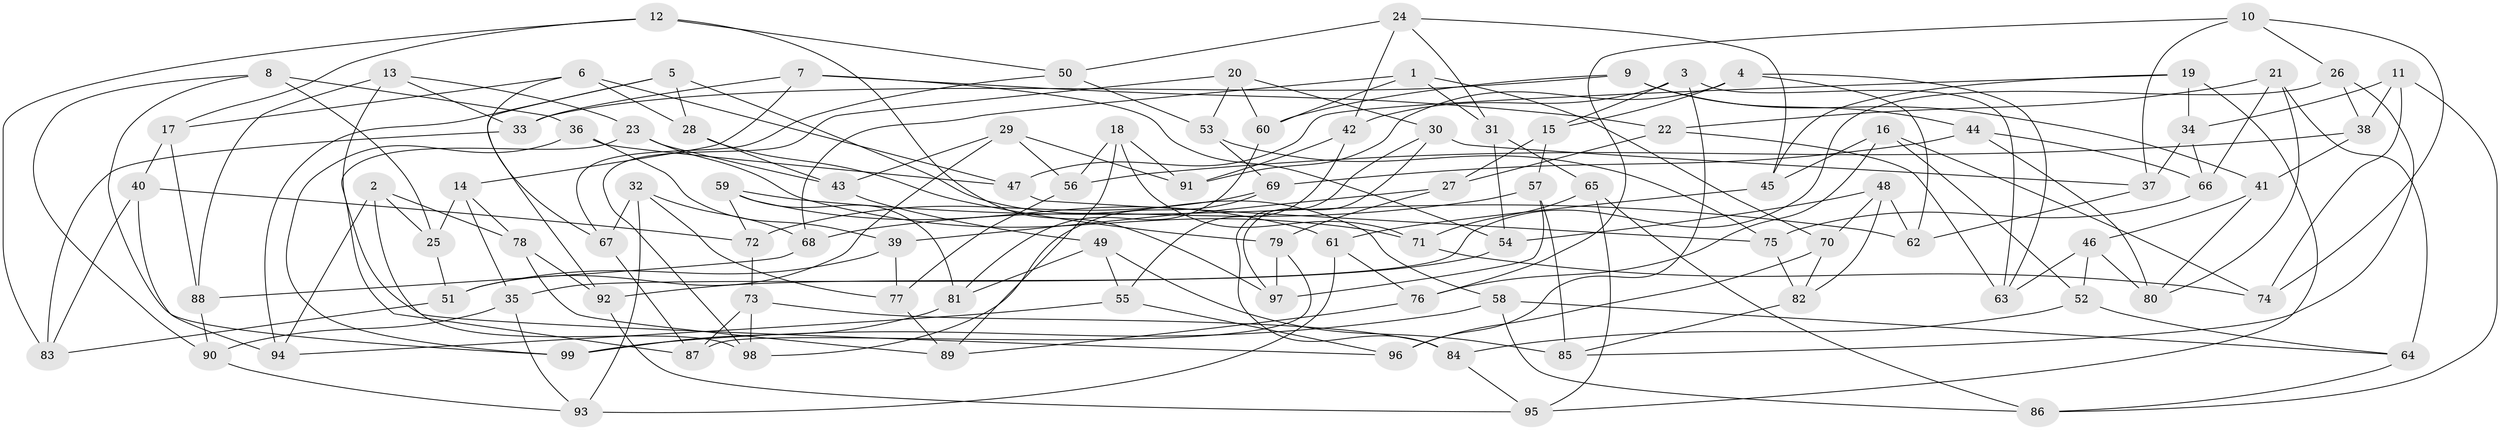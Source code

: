 // coarse degree distribution, {8: 0.16326530612244897, 6: 0.1836734693877551, 4: 0.46938775510204084, 10: 0.08163265306122448, 13: 0.02040816326530612, 5: 0.04081632653061224, 2: 0.02040816326530612, 7: 0.02040816326530612}
// Generated by graph-tools (version 1.1) at 2025/20/03/04/25 18:20:42]
// undirected, 99 vertices, 198 edges
graph export_dot {
graph [start="1"]
  node [color=gray90,style=filled];
  1;
  2;
  3;
  4;
  5;
  6;
  7;
  8;
  9;
  10;
  11;
  12;
  13;
  14;
  15;
  16;
  17;
  18;
  19;
  20;
  21;
  22;
  23;
  24;
  25;
  26;
  27;
  28;
  29;
  30;
  31;
  32;
  33;
  34;
  35;
  36;
  37;
  38;
  39;
  40;
  41;
  42;
  43;
  44;
  45;
  46;
  47;
  48;
  49;
  50;
  51;
  52;
  53;
  54;
  55;
  56;
  57;
  58;
  59;
  60;
  61;
  62;
  63;
  64;
  65;
  66;
  67;
  68;
  69;
  70;
  71;
  72;
  73;
  74;
  75;
  76;
  77;
  78;
  79;
  80;
  81;
  82;
  83;
  84;
  85;
  86;
  87;
  88;
  89;
  90;
  91;
  92;
  93;
  94;
  95;
  96;
  97;
  98;
  99;
  1 -- 70;
  1 -- 31;
  1 -- 68;
  1 -- 60;
  2 -- 98;
  2 -- 94;
  2 -- 78;
  2 -- 25;
  3 -- 42;
  3 -- 96;
  3 -- 63;
  3 -- 15;
  4 -- 62;
  4 -- 91;
  4 -- 63;
  4 -- 15;
  5 -- 92;
  5 -- 58;
  5 -- 94;
  5 -- 28;
  6 -- 17;
  6 -- 47;
  6 -- 67;
  6 -- 28;
  7 -- 14;
  7 -- 22;
  7 -- 54;
  7 -- 33;
  8 -- 99;
  8 -- 25;
  8 -- 36;
  8 -- 90;
  9 -- 60;
  9 -- 44;
  9 -- 41;
  9 -- 33;
  10 -- 76;
  10 -- 37;
  10 -- 26;
  10 -- 74;
  11 -- 38;
  11 -- 86;
  11 -- 74;
  11 -- 34;
  12 -- 50;
  12 -- 97;
  12 -- 17;
  12 -- 83;
  13 -- 33;
  13 -- 88;
  13 -- 23;
  13 -- 96;
  14 -- 78;
  14 -- 25;
  14 -- 35;
  15 -- 57;
  15 -- 27;
  16 -- 76;
  16 -- 52;
  16 -- 45;
  16 -- 74;
  17 -- 40;
  17 -- 88;
  18 -- 56;
  18 -- 89;
  18 -- 91;
  18 -- 71;
  19 -- 34;
  19 -- 45;
  19 -- 95;
  19 -- 47;
  20 -- 60;
  20 -- 53;
  20 -- 98;
  20 -- 30;
  21 -- 80;
  21 -- 64;
  21 -- 22;
  21 -- 66;
  22 -- 63;
  22 -- 27;
  23 -- 71;
  23 -- 43;
  23 -- 87;
  24 -- 42;
  24 -- 50;
  24 -- 31;
  24 -- 45;
  25 -- 51;
  26 -- 38;
  26 -- 85;
  26 -- 35;
  27 -- 79;
  27 -- 39;
  28 -- 79;
  28 -- 43;
  29 -- 51;
  29 -- 43;
  29 -- 91;
  29 -- 56;
  30 -- 84;
  30 -- 97;
  30 -- 37;
  31 -- 65;
  31 -- 54;
  32 -- 67;
  32 -- 77;
  32 -- 68;
  32 -- 93;
  33 -- 83;
  34 -- 66;
  34 -- 37;
  35 -- 90;
  35 -- 93;
  36 -- 39;
  36 -- 47;
  36 -- 99;
  37 -- 62;
  38 -- 56;
  38 -- 41;
  39 -- 51;
  39 -- 77;
  40 -- 83;
  40 -- 72;
  40 -- 94;
  41 -- 80;
  41 -- 46;
  42 -- 91;
  42 -- 55;
  43 -- 49;
  44 -- 66;
  44 -- 80;
  44 -- 69;
  45 -- 61;
  46 -- 63;
  46 -- 80;
  46 -- 52;
  47 -- 75;
  48 -- 62;
  48 -- 54;
  48 -- 82;
  48 -- 70;
  49 -- 55;
  49 -- 85;
  49 -- 81;
  50 -- 53;
  50 -- 67;
  51 -- 83;
  52 -- 64;
  52 -- 84;
  53 -- 69;
  53 -- 75;
  54 -- 92;
  55 -- 94;
  55 -- 96;
  56 -- 77;
  57 -- 97;
  57 -- 68;
  57 -- 85;
  58 -- 64;
  58 -- 86;
  58 -- 99;
  59 -- 81;
  59 -- 62;
  59 -- 72;
  59 -- 61;
  60 -- 81;
  61 -- 93;
  61 -- 76;
  64 -- 86;
  65 -- 95;
  65 -- 71;
  65 -- 86;
  66 -- 75;
  67 -- 87;
  68 -- 88;
  69 -- 72;
  69 -- 98;
  70 -- 96;
  70 -- 82;
  71 -- 74;
  72 -- 73;
  73 -- 87;
  73 -- 84;
  73 -- 98;
  75 -- 82;
  76 -- 89;
  77 -- 89;
  78 -- 89;
  78 -- 92;
  79 -- 97;
  79 -- 87;
  81 -- 99;
  82 -- 85;
  84 -- 95;
  88 -- 90;
  90 -- 93;
  92 -- 95;
}
